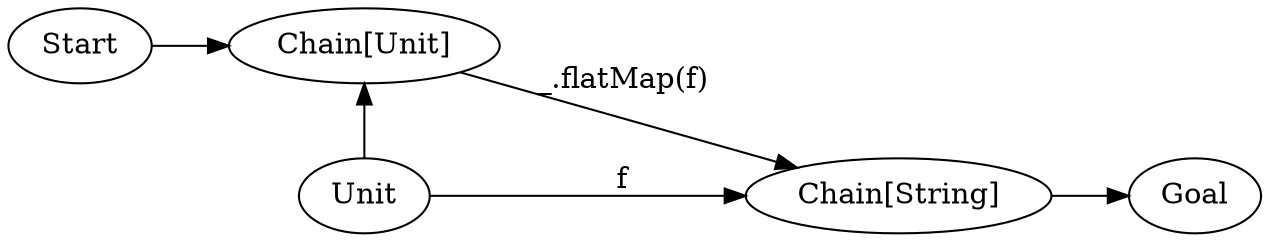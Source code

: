 digraph {
    rankdir=LR

    Start[class="extremity"]
    Goal[class="extremity"]

    Unit[group="down"]
    ChainString[label="Chain[String]" group="down" class="goal"]
    ChainUnit[label="Chain[Unit]" group="up" class="start"]

    Unit -> ChainString[label="f"]
    ChainUnit -> ChainString[label="_.flatMap(f)"]

    {
        rank=same
        ChainUnit -> Unit[dir="back" class="lift"]
    }

    Start -> ChainUnit[class="start"]
    ChainString -> Goal[class="goal"]
}
